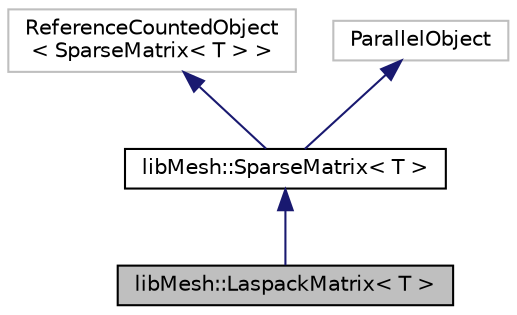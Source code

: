 digraph "libMesh::LaspackMatrix&lt; T &gt;"
{
 // INTERACTIVE_SVG=YES
  edge [fontname="Helvetica",fontsize="10",labelfontname="Helvetica",labelfontsize="10"];
  node [fontname="Helvetica",fontsize="10",shape=record];
  Node1 [label="libMesh::LaspackMatrix\< T \>",height=0.2,width=0.4,color="black", fillcolor="grey75", style="filled" fontcolor="black"];
  Node2 -> Node1 [dir="back",color="midnightblue",fontsize="10",style="solid",fontname="Helvetica"];
  Node2 [label="libMesh::SparseMatrix\< T \>",height=0.2,width=0.4,color="black", fillcolor="white", style="filled",URL="$classlibMesh_1_1SparseMatrix.html",tooltip="这是一个通用的稀疏矩阵类。该类包含了必须在派生类中覆盖的纯虚拟成员。 使用一个公共的基类允许从不同的求解器包中以不同的格式统一访问稀疏矩阵。 "];
  Node3 -> Node2 [dir="back",color="midnightblue",fontsize="10",style="solid",fontname="Helvetica"];
  Node3 [label="ReferenceCountedObject\l\< SparseMatrix\< T \> \>",height=0.2,width=0.4,color="grey75", fillcolor="white", style="filled"];
  Node4 -> Node2 [dir="back",color="midnightblue",fontsize="10",style="solid",fontname="Helvetica"];
  Node4 [label="ParallelObject",height=0.2,width=0.4,color="grey75", fillcolor="white", style="filled"];
}
